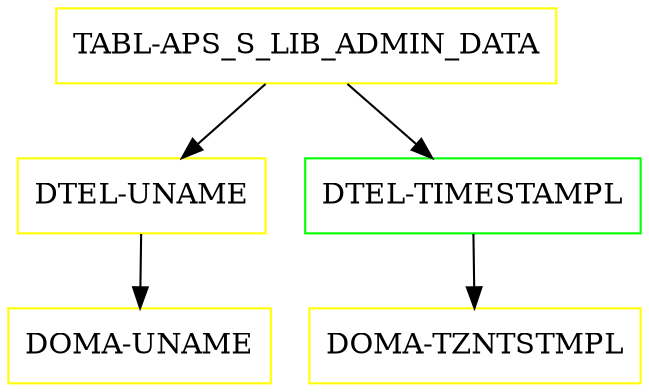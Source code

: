 digraph G {
  "TABL-APS_S_LIB_ADMIN_DATA" [shape=box,color=yellow];
  "DTEL-UNAME" [shape=box,color=yellow,URL="./DTEL_UNAME.html"];
  "DOMA-UNAME" [shape=box,color=yellow,URL="./DOMA_UNAME.html"];
  "DTEL-TIMESTAMPL" [shape=box,color=green,URL="./DTEL_TIMESTAMPL.html"];
  "DOMA-TZNTSTMPL" [shape=box,color=yellow,URL="./DOMA_TZNTSTMPL.html"];
  "TABL-APS_S_LIB_ADMIN_DATA" -> "DTEL-TIMESTAMPL";
  "TABL-APS_S_LIB_ADMIN_DATA" -> "DTEL-UNAME";
  "DTEL-UNAME" -> "DOMA-UNAME";
  "DTEL-TIMESTAMPL" -> "DOMA-TZNTSTMPL";
}
